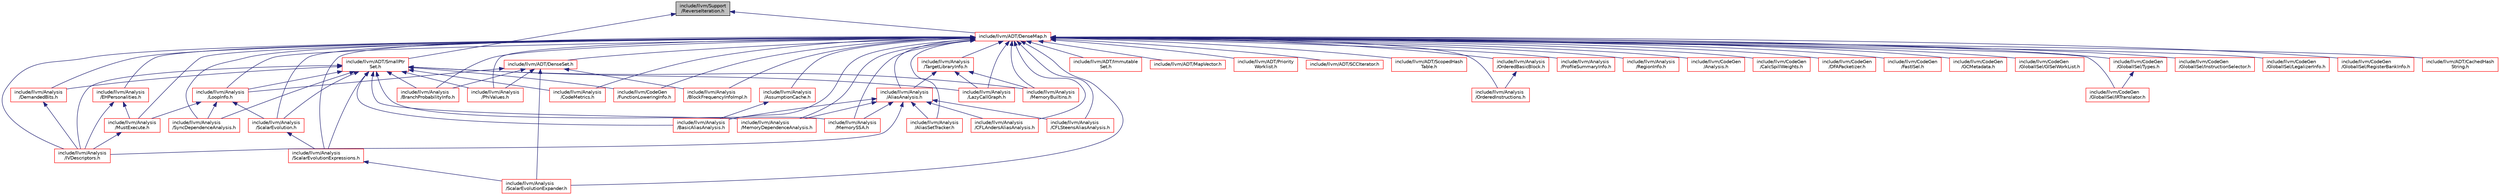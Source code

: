 digraph "include/llvm/Support/ReverseIteration.h"
{
 // LATEX_PDF_SIZE
  bgcolor="transparent";
  edge [fontname="Helvetica",fontsize="10",labelfontname="Helvetica",labelfontsize="10"];
  node [fontname="Helvetica",fontsize="10",shape="box"];
  Node1 [label="include/llvm/Support\l/ReverseIteration.h",height=0.2,width=0.4,color="black", fillcolor="grey75", style="filled", fontcolor="black",tooltip=" "];
  Node1 -> Node2 [dir="back",color="midnightblue",fontsize="10",style="solid",fontname="Helvetica"];
  Node2 [label="include/llvm/ADT/DenseMap.h",height=0.2,width=0.4,color="red",URL="$DenseMap_8h.html",tooltip=" "];
  Node2 -> Node3 [dir="back",color="midnightblue",fontsize="10",style="solid",fontname="Helvetica"];
  Node3 [label="include/llvm/ADT/CachedHash\lString.h",height=0.2,width=0.4,color="red",URL="$CachedHashString_8h.html",tooltip=" "];
  Node2 -> Node33 [dir="back",color="midnightblue",fontsize="10",style="solid",fontname="Helvetica"];
  Node33 [label="include/llvm/ADT/DenseSet.h",height=0.2,width=0.4,color="red",URL="$DenseSet_8h.html",tooltip=" "];
  Node33 -> Node1160 [dir="back",color="midnightblue",fontsize="10",style="solid",fontname="Helvetica"];
  Node1160 [label="include/llvm/Analysis\l/BlockFrequencyInfoImpl.h",height=0.2,width=0.4,color="red",URL="$BlockFrequencyInfoImpl_8h.html",tooltip=" "];
  Node33 -> Node1164 [dir="back",color="midnightblue",fontsize="10",style="solid",fontname="Helvetica"];
  Node1164 [label="include/llvm/Analysis\l/BranchProbabilityInfo.h",height=0.2,width=0.4,color="red",URL="$BranchProbabilityInfo_8h.html",tooltip=" "];
  Node33 -> Node1178 [dir="back",color="midnightblue",fontsize="10",style="solid",fontname="Helvetica"];
  Node1178 [label="include/llvm/Analysis\l/LoopInfo.h",height=0.2,width=0.4,color="red",URL="$LoopInfo_8h.html",tooltip=" "];
  Node1178 -> Node1181 [dir="back",color="midnightblue",fontsize="10",style="solid",fontname="Helvetica"];
  Node1181 [label="include/llvm/Analysis\l/MustExecute.h",height=0.2,width=0.4,color="red",URL="$MustExecute_8h.html",tooltip="Contains a collection of routines for determining if a given instruction is guaranteed to execute if ..."];
  Node1181 -> Node35 [dir="back",color="midnightblue",fontsize="10",style="solid",fontname="Helvetica"];
  Node35 [label="include/llvm/Analysis\l/IVDescriptors.h",height=0.2,width=0.4,color="red",URL="$IVDescriptors_8h.html",tooltip=" "];
  Node1178 -> Node224 [dir="back",color="midnightblue",fontsize="10",style="solid",fontname="Helvetica"];
  Node224 [label="include/llvm/Analysis\l/ScalarEvolution.h",height=0.2,width=0.4,color="red",URL="$ScalarEvolution_8h.html",tooltip=" "];
  Node224 -> Node253 [dir="back",color="midnightblue",fontsize="10",style="solid",fontname="Helvetica"];
  Node253 [label="include/llvm/Analysis\l/ScalarEvolutionExpressions.h",height=0.2,width=0.4,color="red",URL="$ScalarEvolutionExpressions_8h.html",tooltip=" "];
  Node253 -> Node257 [dir="back",color="midnightblue",fontsize="10",style="solid",fontname="Helvetica"];
  Node257 [label="include/llvm/Analysis\l/ScalarEvolutionExpander.h",height=0.2,width=0.4,color="red",URL="$ScalarEvolutionExpander_8h.html",tooltip=" "];
  Node1178 -> Node1185 [dir="back",color="midnightblue",fontsize="10",style="solid",fontname="Helvetica"];
  Node1185 [label="include/llvm/Analysis\l/SyncDependenceAnalysis.h",height=0.2,width=0.4,color="red",URL="$SyncDependenceAnalysis_8h.html",tooltip=" "];
  Node33 -> Node1289 [dir="back",color="midnightblue",fontsize="10",style="solid",fontname="Helvetica"];
  Node1289 [label="include/llvm/Analysis\l/PhiValues.h",height=0.2,width=0.4,color="red",URL="$PhiValues_8h.html",tooltip=" "];
  Node33 -> Node257 [dir="back",color="midnightblue",fontsize="10",style="solid",fontname="Helvetica"];
  Node2 -> Node2128 [dir="back",color="midnightblue",fontsize="10",style="solid",fontname="Helvetica"];
  Node2128 [label="include/llvm/ADT/Immutable\lSet.h",height=0.2,width=0.4,color="red",URL="$ImmutableSet_8h.html",tooltip=" "];
  Node2 -> Node2130 [dir="back",color="midnightblue",fontsize="10",style="solid",fontname="Helvetica"];
  Node2130 [label="include/llvm/ADT/MapVector.h",height=0.2,width=0.4,color="red",URL="$MapVector_8h.html",tooltip=" "];
  Node2 -> Node2206 [dir="back",color="midnightblue",fontsize="10",style="solid",fontname="Helvetica"];
  Node2206 [label="include/llvm/ADT/Priority\lWorklist.h",height=0.2,width=0.4,color="red",URL="$PriorityWorklist_8h.html",tooltip="This file provides a priority worklist."];
  Node2 -> Node2207 [dir="back",color="midnightblue",fontsize="10",style="solid",fontname="Helvetica"];
  Node2207 [label="include/llvm/ADT/SCCIterator.h",height=0.2,width=0.4,color="red",URL="$SCCIterator_8h.html",tooltip="This builds on the llvm/ADT/GraphTraits.h file to find the strongly connected components (SCCs) of a ..."];
  Node2 -> Node2208 [dir="back",color="midnightblue",fontsize="10",style="solid",fontname="Helvetica"];
  Node2208 [label="include/llvm/ADT/ScopedHash\lTable.h",height=0.2,width=0.4,color="red",URL="$ScopedHashTable_8h.html",tooltip=" "];
  Node2 -> Node1340 [dir="back",color="midnightblue",fontsize="10",style="solid",fontname="Helvetica"];
  Node1340 [label="include/llvm/Analysis\l/AliasAnalysis.h",height=0.2,width=0.4,color="red",URL="$AliasAnalysis_8h.html",tooltip=" "];
  Node1340 -> Node1341 [dir="back",color="midnightblue",fontsize="10",style="solid",fontname="Helvetica"];
  Node1341 [label="include/llvm/Analysis\l/AliasSetTracker.h",height=0.2,width=0.4,color="red",URL="$AliasSetTracker_8h.html",tooltip=" "];
  Node1340 -> Node1342 [dir="back",color="midnightblue",fontsize="10",style="solid",fontname="Helvetica"];
  Node1342 [label="include/llvm/Analysis\l/BasicAliasAnalysis.h",height=0.2,width=0.4,color="red",URL="$BasicAliasAnalysis_8h.html",tooltip="This is the interface for LLVM's primary stateless and local alias analysis."];
  Node1340 -> Node1346 [dir="back",color="midnightblue",fontsize="10",style="solid",fontname="Helvetica"];
  Node1346 [label="include/llvm/Analysis\l/CFLAndersAliasAnalysis.h",height=0.2,width=0.4,color="red",URL="$CFLAndersAliasAnalysis_8h.html",tooltip="This is the interface for LLVM's inclusion-based alias analysis implemented with CFL graph reachabili..."];
  Node1340 -> Node1348 [dir="back",color="midnightblue",fontsize="10",style="solid",fontname="Helvetica"];
  Node1348 [label="include/llvm/Analysis\l/CFLSteensAliasAnalysis.h",height=0.2,width=0.4,color="red",URL="$CFLSteensAliasAnalysis_8h.html",tooltip="This is the interface for LLVM's unification-based alias analysis implemented with CFL graph reachabi..."];
  Node1340 -> Node35 [dir="back",color="midnightblue",fontsize="10",style="solid",fontname="Helvetica"];
  Node1340 -> Node1365 [dir="back",color="midnightblue",fontsize="10",style="solid",fontname="Helvetica"];
  Node1365 [label="include/llvm/Analysis\l/MemoryDependenceAnalysis.h",height=0.2,width=0.4,color="red",URL="$MemoryDependenceAnalysis_8h.html",tooltip=" "];
  Node1340 -> Node1368 [dir="back",color="midnightblue",fontsize="10",style="solid",fontname="Helvetica"];
  Node1368 [label="include/llvm/Analysis\l/MemorySSA.h",height=0.2,width=0.4,color="red",URL="$MemorySSA_8h.html",tooltip="This file exposes an interface to building/using memory SSA to walk memory instructions using a use/d..."];
  Node2 -> Node1341 [dir="back",color="midnightblue",fontsize="10",style="solid",fontname="Helvetica"];
  Node2 -> Node1947 [dir="back",color="midnightblue",fontsize="10",style="solid",fontname="Helvetica"];
  Node1947 [label="include/llvm/Analysis\l/AssumptionCache.h",height=0.2,width=0.4,color="red",URL="$AssumptionCache_8h.html",tooltip=" "];
  Node1947 -> Node1342 [dir="back",color="midnightblue",fontsize="10",style="solid",fontname="Helvetica"];
  Node2 -> Node1342 [dir="back",color="midnightblue",fontsize="10",style="solid",fontname="Helvetica"];
  Node2 -> Node1160 [dir="back",color="midnightblue",fontsize="10",style="solid",fontname="Helvetica"];
  Node2 -> Node1164 [dir="back",color="midnightblue",fontsize="10",style="solid",fontname="Helvetica"];
  Node2 -> Node1346 [dir="back",color="midnightblue",fontsize="10",style="solid",fontname="Helvetica"];
  Node2 -> Node1348 [dir="back",color="midnightblue",fontsize="10",style="solid",fontname="Helvetica"];
  Node2 -> Node2209 [dir="back",color="midnightblue",fontsize="10",style="solid",fontname="Helvetica"];
  Node2209 [label="include/llvm/Analysis\l/CodeMetrics.h",height=0.2,width=0.4,color="red",URL="$CodeMetrics_8h.html",tooltip=" "];
  Node2 -> Node1949 [dir="back",color="midnightblue",fontsize="10",style="solid",fontname="Helvetica"];
  Node1949 [label="include/llvm/Analysis\l/DemandedBits.h",height=0.2,width=0.4,color="red",URL="$DemandedBits_8h.html",tooltip=" "];
  Node1949 -> Node35 [dir="back",color="midnightblue",fontsize="10",style="solid",fontname="Helvetica"];
  Node2 -> Node2210 [dir="back",color="midnightblue",fontsize="10",style="solid",fontname="Helvetica"];
  Node2210 [label="include/llvm/Analysis\l/EHPersonalities.h",height=0.2,width=0.4,color="red",URL="$EHPersonalities_8h.html",tooltip=" "];
  Node2210 -> Node35 [dir="back",color="midnightblue",fontsize="10",style="solid",fontname="Helvetica"];
  Node2210 -> Node1181 [dir="back",color="midnightblue",fontsize="10",style="solid",fontname="Helvetica"];
  Node2 -> Node35 [dir="back",color="midnightblue",fontsize="10",style="solid",fontname="Helvetica"];
  Node2 -> Node126 [dir="back",color="midnightblue",fontsize="10",style="solid",fontname="Helvetica"];
  Node126 [label="include/llvm/Analysis\l/LazyCallGraph.h",height=0.2,width=0.4,color="red",URL="$LazyCallGraph_8h.html",tooltip="Implements a lazy call graph analysis and related passes for the new pass manager."];
  Node2 -> Node1178 [dir="back",color="midnightblue",fontsize="10",style="solid",fontname="Helvetica"];
  Node2 -> Node1673 [dir="back",color="midnightblue",fontsize="10",style="solid",fontname="Helvetica"];
  Node1673 [label="include/llvm/Analysis\l/MemoryBuiltins.h",height=0.2,width=0.4,color="red",URL="$MemoryBuiltins_8h.html",tooltip=" "];
  Node2 -> Node1365 [dir="back",color="midnightblue",fontsize="10",style="solid",fontname="Helvetica"];
  Node2 -> Node1368 [dir="back",color="midnightblue",fontsize="10",style="solid",fontname="Helvetica"];
  Node2 -> Node1181 [dir="back",color="midnightblue",fontsize="10",style="solid",fontname="Helvetica"];
  Node2 -> Node2211 [dir="back",color="midnightblue",fontsize="10",style="solid",fontname="Helvetica"];
  Node2211 [label="include/llvm/Analysis\l/OrderedBasicBlock.h",height=0.2,width=0.4,color="red",URL="$OrderedBasicBlock_8h.html",tooltip=" "];
  Node2211 -> Node1716 [dir="back",color="midnightblue",fontsize="10",style="solid",fontname="Helvetica"];
  Node1716 [label="include/llvm/Analysis\l/OrderedInstructions.h",height=0.2,width=0.4,color="red",URL="$OrderedInstructions_8h.html",tooltip=" "];
  Node2 -> Node1716 [dir="back",color="midnightblue",fontsize="10",style="solid",fontname="Helvetica"];
  Node2 -> Node1289 [dir="back",color="midnightblue",fontsize="10",style="solid",fontname="Helvetica"];
  Node2 -> Node1667 [dir="back",color="midnightblue",fontsize="10",style="solid",fontname="Helvetica"];
  Node1667 [label="include/llvm/Analysis\l/ProfileSummaryInfo.h",height=0.2,width=0.4,color="red",URL="$ProfileSummaryInfo_8h.html",tooltip=" "];
  Node2 -> Node1721 [dir="back",color="midnightblue",fontsize="10",style="solid",fontname="Helvetica"];
  Node1721 [label="include/llvm/Analysis\l/RegionInfo.h",height=0.2,width=0.4,color="red",URL="$RegionInfo_8h.html",tooltip=" "];
  Node2 -> Node224 [dir="back",color="midnightblue",fontsize="10",style="solid",fontname="Helvetica"];
  Node2 -> Node257 [dir="back",color="midnightblue",fontsize="10",style="solid",fontname="Helvetica"];
  Node2 -> Node253 [dir="back",color="midnightblue",fontsize="10",style="solid",fontname="Helvetica"];
  Node2 -> Node1185 [dir="back",color="midnightblue",fontsize="10",style="solid",fontname="Helvetica"];
  Node2 -> Node1672 [dir="back",color="midnightblue",fontsize="10",style="solid",fontname="Helvetica"];
  Node1672 [label="include/llvm/Analysis\l/TargetLibraryInfo.h",height=0.2,width=0.4,color="red",URL="$TargetLibraryInfo_8h.html",tooltip=" "];
  Node1672 -> Node1340 [dir="back",color="midnightblue",fontsize="10",style="solid",fontname="Helvetica"];
  Node1672 -> Node126 [dir="back",color="midnightblue",fontsize="10",style="solid",fontname="Helvetica"];
  Node1672 -> Node1673 [dir="back",color="midnightblue",fontsize="10",style="solid",fontname="Helvetica"];
  Node2 -> Node1742 [dir="back",color="midnightblue",fontsize="10",style="solid",fontname="Helvetica"];
  Node1742 [label="include/llvm/CodeGen\l/Analysis.h",height=0.2,width=0.4,color="red",URL="$llvm_2CodeGen_2Analysis_8h.html",tooltip=" "];
  Node2 -> Node1485 [dir="back",color="midnightblue",fontsize="10",style="solid",fontname="Helvetica"];
  Node1485 [label="include/llvm/CodeGen\l/CalcSpillWeights.h",height=0.2,width=0.4,color="red",URL="$CalcSpillWeights_8h.html",tooltip=" "];
  Node2 -> Node1416 [dir="back",color="midnightblue",fontsize="10",style="solid",fontname="Helvetica"];
  Node1416 [label="include/llvm/CodeGen\l/DFAPacketizer.h",height=0.2,width=0.4,color="red",URL="$DFAPacketizer_8h.html",tooltip=" "];
  Node2 -> Node405 [dir="back",color="midnightblue",fontsize="10",style="solid",fontname="Helvetica"];
  Node405 [label="include/llvm/CodeGen\l/FastISel.h",height=0.2,width=0.4,color="red",URL="$FastISel_8h.html",tooltip="This file defines the FastISel class."];
  Node2 -> Node1177 [dir="back",color="midnightblue",fontsize="10",style="solid",fontname="Helvetica"];
  Node1177 [label="include/llvm/CodeGen\l/FunctionLoweringInfo.h",height=0.2,width=0.4,color="red",URL="$FunctionLoweringInfo_8h.html",tooltip=" "];
  Node2 -> Node2213 [dir="back",color="midnightblue",fontsize="10",style="solid",fontname="Helvetica"];
  Node2213 [label="include/llvm/CodeGen\l/GCMetadata.h",height=0.2,width=0.4,color="red",URL="$GCMetadata_8h.html",tooltip=" "];
  Node2 -> Node1399 [dir="back",color="midnightblue",fontsize="10",style="solid",fontname="Helvetica"];
  Node1399 [label="include/llvm/CodeGen\l/GlobalISel/GISelWorkList.h",height=0.2,width=0.4,color="red",URL="$GISelWorkList_8h.html",tooltip=" "];
  Node2 -> Node476 [dir="back",color="midnightblue",fontsize="10",style="solid",fontname="Helvetica"];
  Node476 [label="include/llvm/CodeGen\l/GlobalISel/IRTranslator.h",height=0.2,width=0.4,color="red",URL="$IRTranslator_8h.html",tooltip="This file declares the IRTranslator pass."];
  Node2 -> Node2214 [dir="back",color="midnightblue",fontsize="10",style="solid",fontname="Helvetica"];
  Node2214 [label="include/llvm/CodeGen\l/GlobalISel/InstructionSelector.h",height=0.2,width=0.4,color="red",URL="$InstructionSelector_8h.html",tooltip=" "];
  Node2 -> Node1454 [dir="back",color="midnightblue",fontsize="10",style="solid",fontname="Helvetica"];
  Node1454 [label="include/llvm/CodeGen\l/GlobalISel/LegalizerInfo.h",height=0.2,width=0.4,color="red",URL="$LegalizerInfo_8h.html",tooltip=" "];
  Node2 -> Node2215 [dir="back",color="midnightblue",fontsize="10",style="solid",fontname="Helvetica"];
  Node2215 [label="include/llvm/CodeGen\l/GlobalISel/RegisterBankInfo.h",height=0.2,width=0.4,color="red",URL="$RegisterBankInfo_8h.html",tooltip=" "];
  Node2 -> Node2221 [dir="back",color="midnightblue",fontsize="10",style="solid",fontname="Helvetica"];
  Node2221 [label="include/llvm/CodeGen\l/GlobalISel/Types.h",height=0.2,width=0.4,color="red",URL="$llvm_2CodeGen_2GlobalISel_2Types_8h.html",tooltip="This file describes high level types that are used by several passes or APIs involved in the GlobalIS..."];
  Node2221 -> Node476 [dir="back",color="midnightblue",fontsize="10",style="solid",fontname="Helvetica"];
  Node1 -> Node2638 [dir="back",color="midnightblue",fontsize="10",style="solid",fontname="Helvetica"];
  Node2638 [label="include/llvm/ADT/SmallPtr\lSet.h",height=0.2,width=0.4,color="red",URL="$SmallPtrSet_8h.html",tooltip=" "];
  Node2638 -> Node1342 [dir="back",color="midnightblue",fontsize="10",style="solid",fontname="Helvetica"];
  Node2638 -> Node1164 [dir="back",color="midnightblue",fontsize="10",style="solid",fontname="Helvetica"];
  Node2638 -> Node2209 [dir="back",color="midnightblue",fontsize="10",style="solid",fontname="Helvetica"];
  Node2638 -> Node1949 [dir="back",color="midnightblue",fontsize="10",style="solid",fontname="Helvetica"];
  Node2638 -> Node35 [dir="back",color="midnightblue",fontsize="10",style="solid",fontname="Helvetica"];
  Node2638 -> Node126 [dir="back",color="midnightblue",fontsize="10",style="solid",fontname="Helvetica"];
  Node2638 -> Node1178 [dir="back",color="midnightblue",fontsize="10",style="solid",fontname="Helvetica"];
  Node2638 -> Node1673 [dir="back",color="midnightblue",fontsize="10",style="solid",fontname="Helvetica"];
  Node2638 -> Node1365 [dir="back",color="midnightblue",fontsize="10",style="solid",fontname="Helvetica"];
  Node2638 -> Node1368 [dir="back",color="midnightblue",fontsize="10",style="solid",fontname="Helvetica"];
  Node2638 -> Node1289 [dir="back",color="midnightblue",fontsize="10",style="solid",fontname="Helvetica"];
  Node2638 -> Node224 [dir="back",color="midnightblue",fontsize="10",style="solid",fontname="Helvetica"];
  Node2638 -> Node253 [dir="back",color="midnightblue",fontsize="10",style="solid",fontname="Helvetica"];
  Node2638 -> Node1185 [dir="back",color="midnightblue",fontsize="10",style="solid",fontname="Helvetica"];
  Node2638 -> Node1177 [dir="back",color="midnightblue",fontsize="10",style="solid",fontname="Helvetica"];
}
